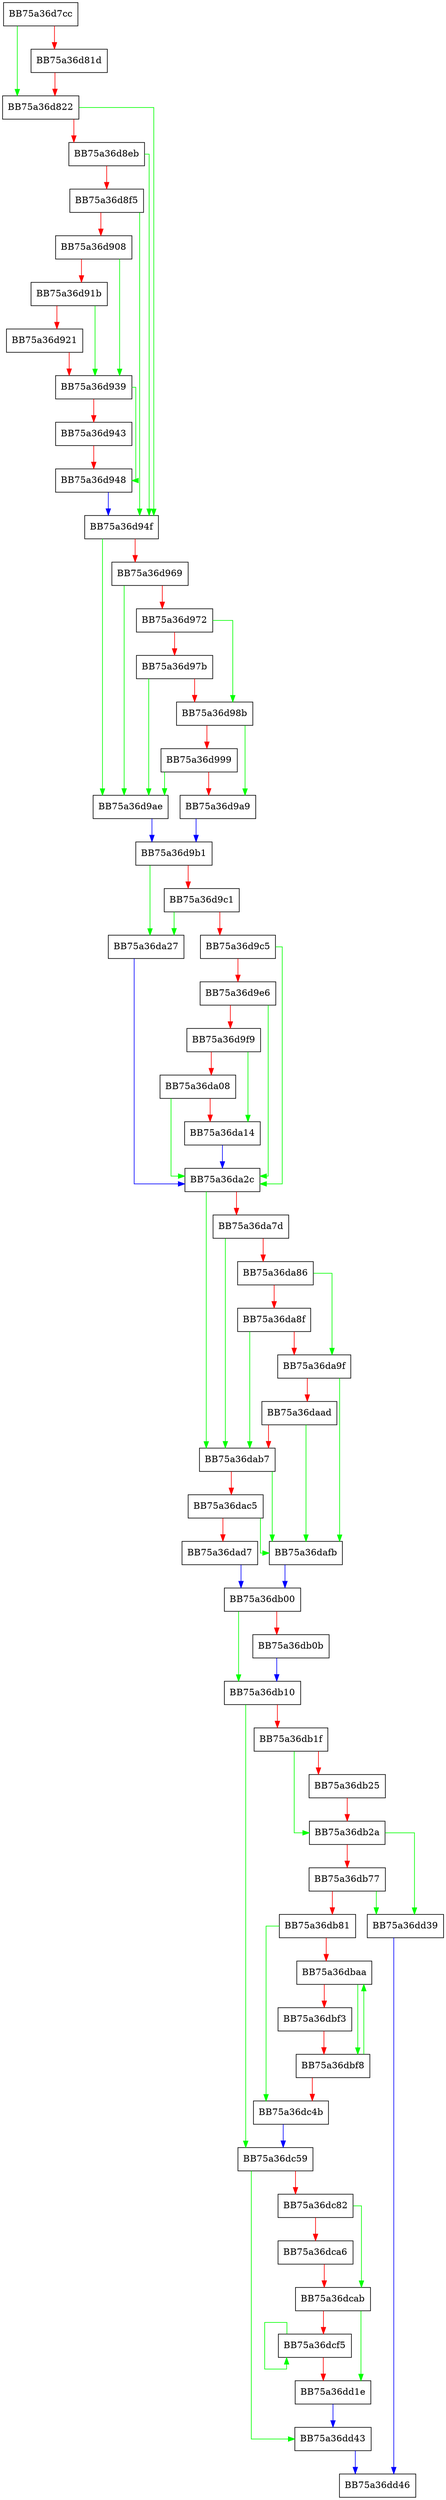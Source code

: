digraph fill_resource_info {
  node [shape="box"];
  graph [splines=ortho];
  BB75a36d7cc -> BB75a36d822 [color="green"];
  BB75a36d7cc -> BB75a36d81d [color="red"];
  BB75a36d81d -> BB75a36d822 [color="red"];
  BB75a36d822 -> BB75a36d94f [color="green"];
  BB75a36d822 -> BB75a36d8eb [color="red"];
  BB75a36d8eb -> BB75a36d94f [color="green"];
  BB75a36d8eb -> BB75a36d8f5 [color="red"];
  BB75a36d8f5 -> BB75a36d94f [color="green"];
  BB75a36d8f5 -> BB75a36d908 [color="red"];
  BB75a36d908 -> BB75a36d939 [color="green"];
  BB75a36d908 -> BB75a36d91b [color="red"];
  BB75a36d91b -> BB75a36d939 [color="green"];
  BB75a36d91b -> BB75a36d921 [color="red"];
  BB75a36d921 -> BB75a36d939 [color="red"];
  BB75a36d939 -> BB75a36d948 [color="green"];
  BB75a36d939 -> BB75a36d943 [color="red"];
  BB75a36d943 -> BB75a36d948 [color="red"];
  BB75a36d948 -> BB75a36d94f [color="blue"];
  BB75a36d94f -> BB75a36d9ae [color="green"];
  BB75a36d94f -> BB75a36d969 [color="red"];
  BB75a36d969 -> BB75a36d9ae [color="green"];
  BB75a36d969 -> BB75a36d972 [color="red"];
  BB75a36d972 -> BB75a36d98b [color="green"];
  BB75a36d972 -> BB75a36d97b [color="red"];
  BB75a36d97b -> BB75a36d9ae [color="green"];
  BB75a36d97b -> BB75a36d98b [color="red"];
  BB75a36d98b -> BB75a36d9a9 [color="green"];
  BB75a36d98b -> BB75a36d999 [color="red"];
  BB75a36d999 -> BB75a36d9ae [color="green"];
  BB75a36d999 -> BB75a36d9a9 [color="red"];
  BB75a36d9a9 -> BB75a36d9b1 [color="blue"];
  BB75a36d9ae -> BB75a36d9b1 [color="blue"];
  BB75a36d9b1 -> BB75a36da27 [color="green"];
  BB75a36d9b1 -> BB75a36d9c1 [color="red"];
  BB75a36d9c1 -> BB75a36da27 [color="green"];
  BB75a36d9c1 -> BB75a36d9c5 [color="red"];
  BB75a36d9c5 -> BB75a36da2c [color="green"];
  BB75a36d9c5 -> BB75a36d9e6 [color="red"];
  BB75a36d9e6 -> BB75a36da2c [color="green"];
  BB75a36d9e6 -> BB75a36d9f9 [color="red"];
  BB75a36d9f9 -> BB75a36da14 [color="green"];
  BB75a36d9f9 -> BB75a36da08 [color="red"];
  BB75a36da08 -> BB75a36da2c [color="green"];
  BB75a36da08 -> BB75a36da14 [color="red"];
  BB75a36da14 -> BB75a36da2c [color="blue"];
  BB75a36da27 -> BB75a36da2c [color="blue"];
  BB75a36da2c -> BB75a36dab7 [color="green"];
  BB75a36da2c -> BB75a36da7d [color="red"];
  BB75a36da7d -> BB75a36dab7 [color="green"];
  BB75a36da7d -> BB75a36da86 [color="red"];
  BB75a36da86 -> BB75a36da9f [color="green"];
  BB75a36da86 -> BB75a36da8f [color="red"];
  BB75a36da8f -> BB75a36dab7 [color="green"];
  BB75a36da8f -> BB75a36da9f [color="red"];
  BB75a36da9f -> BB75a36dafb [color="green"];
  BB75a36da9f -> BB75a36daad [color="red"];
  BB75a36daad -> BB75a36dafb [color="green"];
  BB75a36daad -> BB75a36dab7 [color="red"];
  BB75a36dab7 -> BB75a36dafb [color="green"];
  BB75a36dab7 -> BB75a36dac5 [color="red"];
  BB75a36dac5 -> BB75a36dafb [color="green"];
  BB75a36dac5 -> BB75a36dad7 [color="red"];
  BB75a36dad7 -> BB75a36db00 [color="blue"];
  BB75a36dafb -> BB75a36db00 [color="blue"];
  BB75a36db00 -> BB75a36db10 [color="green"];
  BB75a36db00 -> BB75a36db0b [color="red"];
  BB75a36db0b -> BB75a36db10 [color="blue"];
  BB75a36db10 -> BB75a36dc59 [color="green"];
  BB75a36db10 -> BB75a36db1f [color="red"];
  BB75a36db1f -> BB75a36db2a [color="green"];
  BB75a36db1f -> BB75a36db25 [color="red"];
  BB75a36db25 -> BB75a36db2a [color="red"];
  BB75a36db2a -> BB75a36dd39 [color="green"];
  BB75a36db2a -> BB75a36db77 [color="red"];
  BB75a36db77 -> BB75a36dd39 [color="green"];
  BB75a36db77 -> BB75a36db81 [color="red"];
  BB75a36db81 -> BB75a36dc4b [color="green"];
  BB75a36db81 -> BB75a36dbaa [color="red"];
  BB75a36dbaa -> BB75a36dbf8 [color="green"];
  BB75a36dbaa -> BB75a36dbf3 [color="red"];
  BB75a36dbf3 -> BB75a36dbf8 [color="red"];
  BB75a36dbf8 -> BB75a36dbaa [color="green"];
  BB75a36dbf8 -> BB75a36dc4b [color="red"];
  BB75a36dc4b -> BB75a36dc59 [color="blue"];
  BB75a36dc59 -> BB75a36dd43 [color="green"];
  BB75a36dc59 -> BB75a36dc82 [color="red"];
  BB75a36dc82 -> BB75a36dcab [color="green"];
  BB75a36dc82 -> BB75a36dca6 [color="red"];
  BB75a36dca6 -> BB75a36dcab [color="red"];
  BB75a36dcab -> BB75a36dd1e [color="green"];
  BB75a36dcab -> BB75a36dcf5 [color="red"];
  BB75a36dcf5 -> BB75a36dcf5 [color="green"];
  BB75a36dcf5 -> BB75a36dd1e [color="red"];
  BB75a36dd1e -> BB75a36dd43 [color="blue"];
  BB75a36dd39 -> BB75a36dd46 [color="blue"];
  BB75a36dd43 -> BB75a36dd46 [color="blue"];
}
